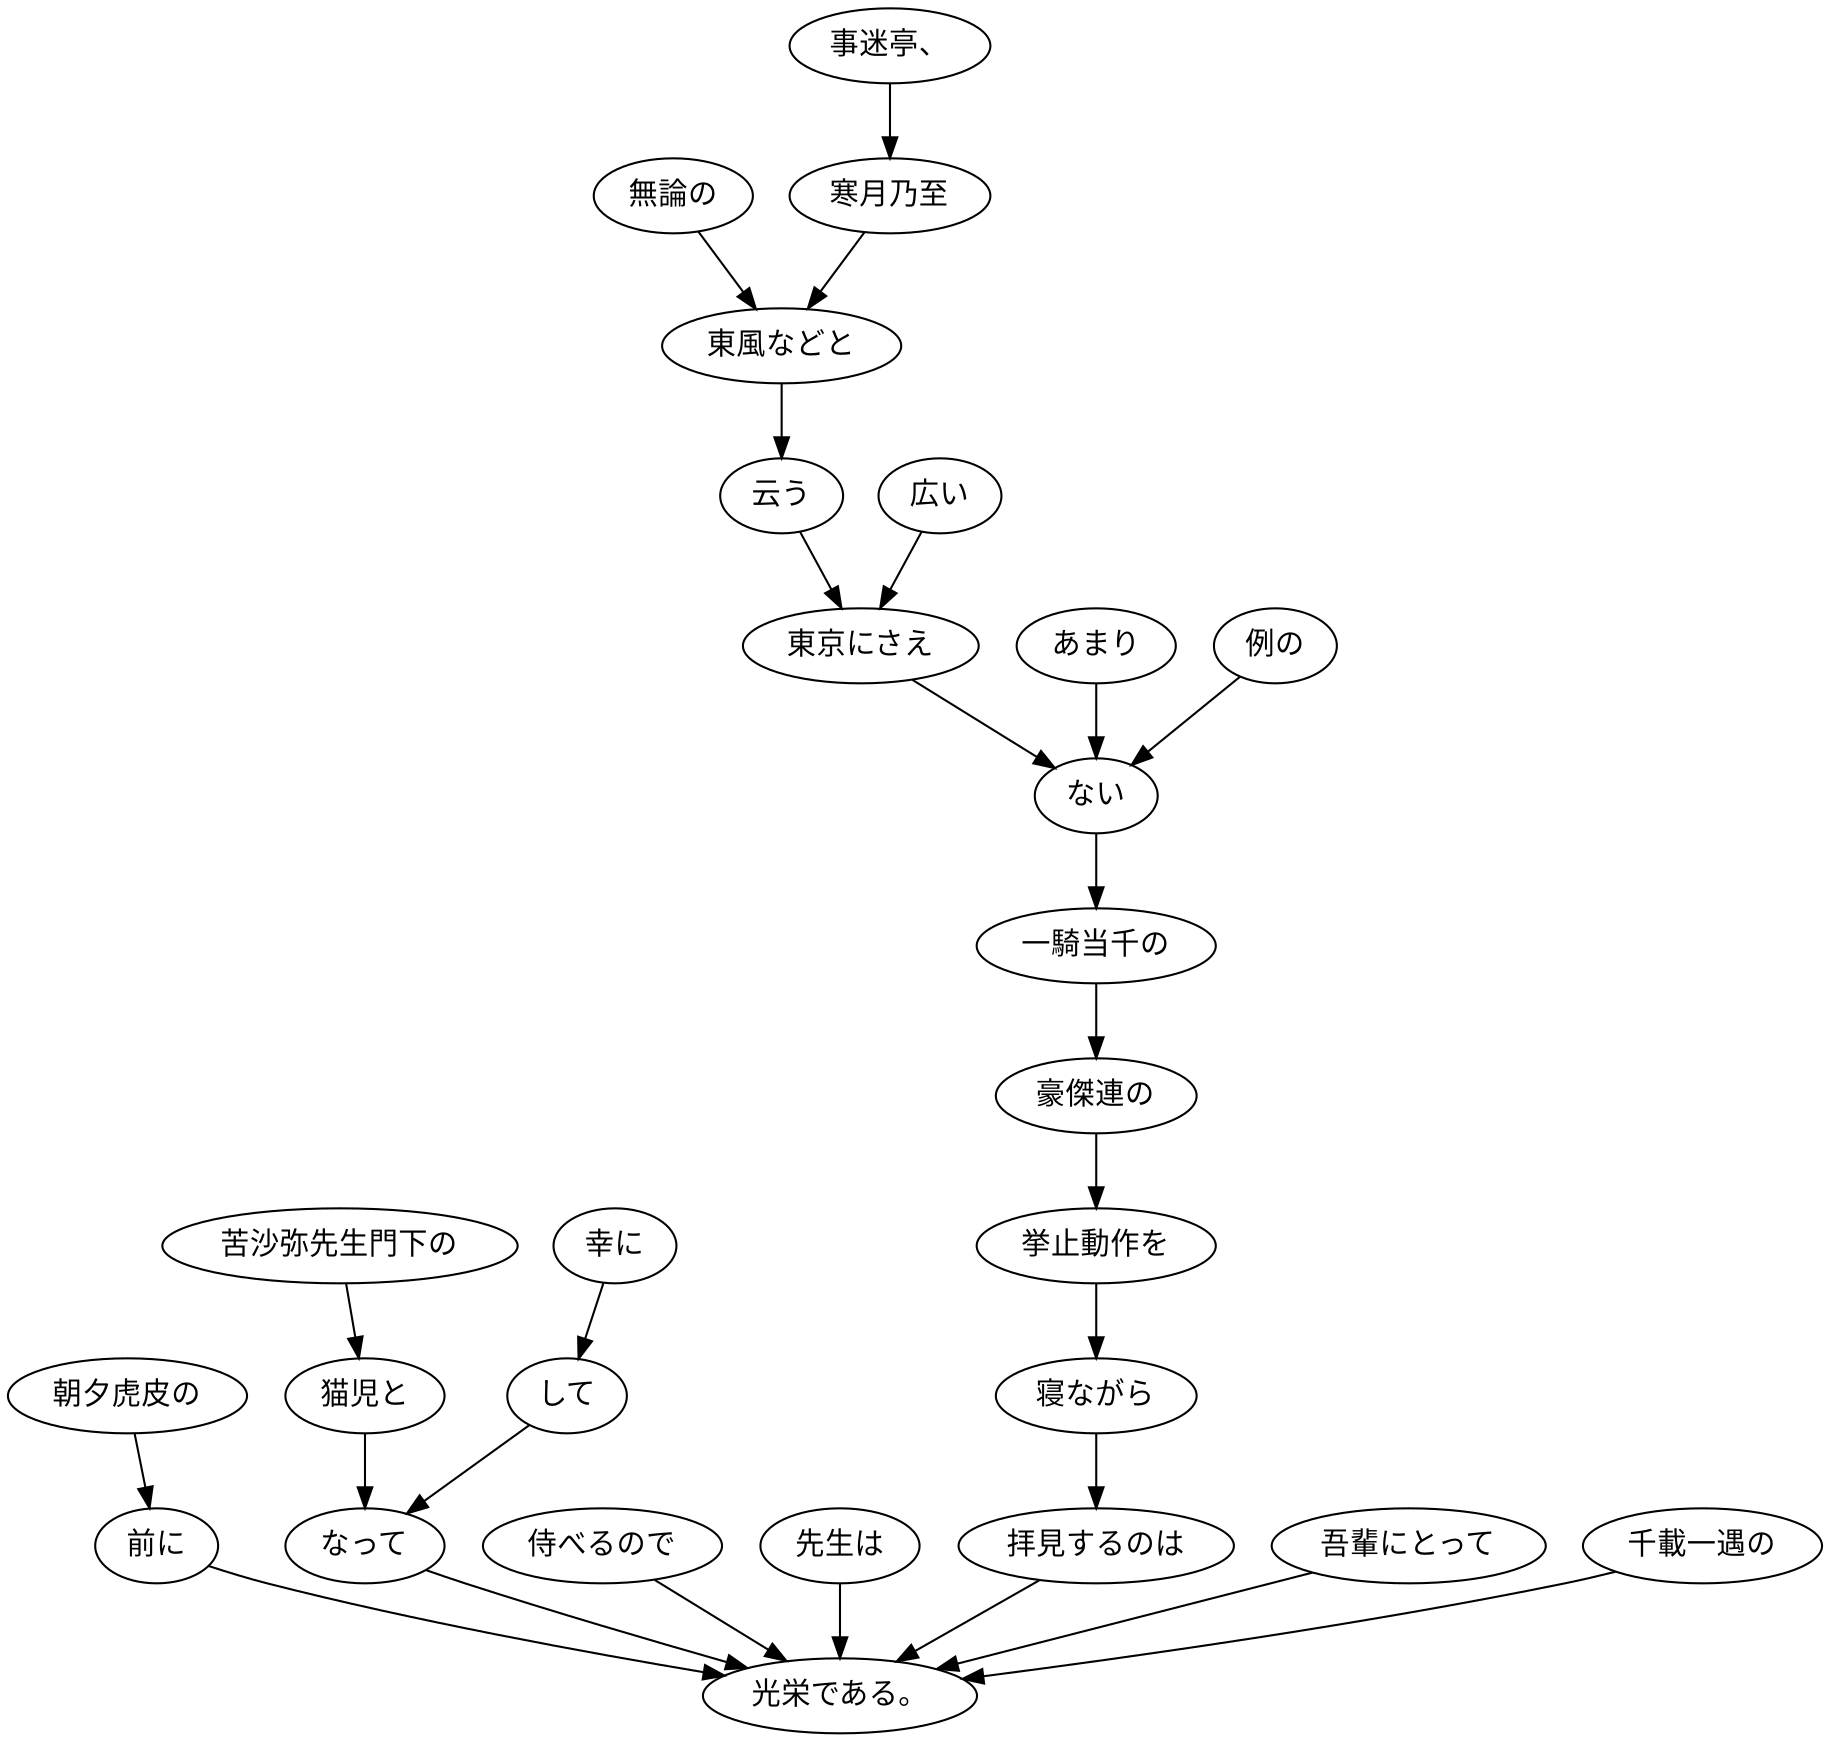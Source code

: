digraph graph3743 {
	node0 [label="幸に"];
	node1 [label="して"];
	node2 [label="苦沙弥先生門下の"];
	node3 [label="猫児と"];
	node4 [label="なって"];
	node5 [label="朝夕虎皮の"];
	node6 [label="前に"];
	node7 [label="侍べるので"];
	node8 [label="先生は"];
	node9 [label="無論の"];
	node10 [label="事迷亭、"];
	node11 [label="寒月乃至"];
	node12 [label="東風などと"];
	node13 [label="云う"];
	node14 [label="広い"];
	node15 [label="東京にさえ"];
	node16 [label="あまり"];
	node17 [label="例の"];
	node18 [label="ない"];
	node19 [label="一騎当千の"];
	node20 [label="豪傑連の"];
	node21 [label="挙止動作を"];
	node22 [label="寝ながら"];
	node23 [label="拝見するのは"];
	node24 [label="吾輩にとって"];
	node25 [label="千載一遇の"];
	node26 [label="光栄である。"];
	node0 -> node1;
	node1 -> node4;
	node2 -> node3;
	node3 -> node4;
	node4 -> node26;
	node5 -> node6;
	node6 -> node26;
	node7 -> node26;
	node8 -> node26;
	node9 -> node12;
	node10 -> node11;
	node11 -> node12;
	node12 -> node13;
	node13 -> node15;
	node14 -> node15;
	node15 -> node18;
	node16 -> node18;
	node17 -> node18;
	node18 -> node19;
	node19 -> node20;
	node20 -> node21;
	node21 -> node22;
	node22 -> node23;
	node23 -> node26;
	node24 -> node26;
	node25 -> node26;
}
